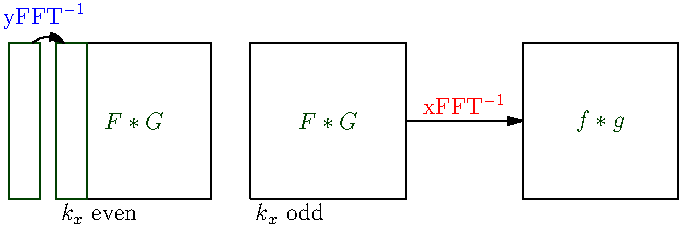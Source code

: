 size(0,4cm);


//pair center(path g) {return 0.5*(min(g)+max(g));}


void drawboxes(pair z=(0,0), pair p=(1,1))
{
  path g=box((0,0),p);
  draw(shift(z)*g);
}
path g;
pair b=(1,1), a=(0,0), z=(0,0);
real h=0.5;

g=box(a,b);
draw(shift(z)*g);
label("$k_x$ even",z,SE);
label("$F*G$",z+(0.5,h),darkgreen);

g=box(a,b);
z=(1.25,0);
draw(shift(z)*g);
label("$k_x$ odd",z,SE);
label("$F*G$",z+(0.5,h),darkgreen);

frame f1;
real w=0.2;
g=box(a,(w,1));
z=(0,0);
draw(shift(z)*g,darkgreen);
//label("$k_y$ even",z+(0,0.5),E,red);
//label(f1,"$k_y$ even",z+(0,0.5));
add(rotate(90)*f1,z+(0,0.5),E);

frame f2;
z=(-1.5*w,0);
draw(shift(z)*g,darkgreen);
//label(f2,"$k_y$ odd",z+(0,0.5));
add(rotate(90)*f2,z+(0,0.5),E);


//Arrows between boxes

draw((-0.15,1){NE}..{SE}(0.05,1),EndArrow);
label("${\rm yFFT}^{-1}$",(-0.075,1.05),N,blue);


g=box(a,b);
z=(3,0);
draw(shift(z)*g);
//label("$k_x$ odd",z,SE);
draw((2.25,h)..(3,h),EndArrow);
label("xFFT${}^{-1}$",(0.5(2.25+3),h),N,red);

label("$f*g$",z+(0.5,h),darkgreen);
